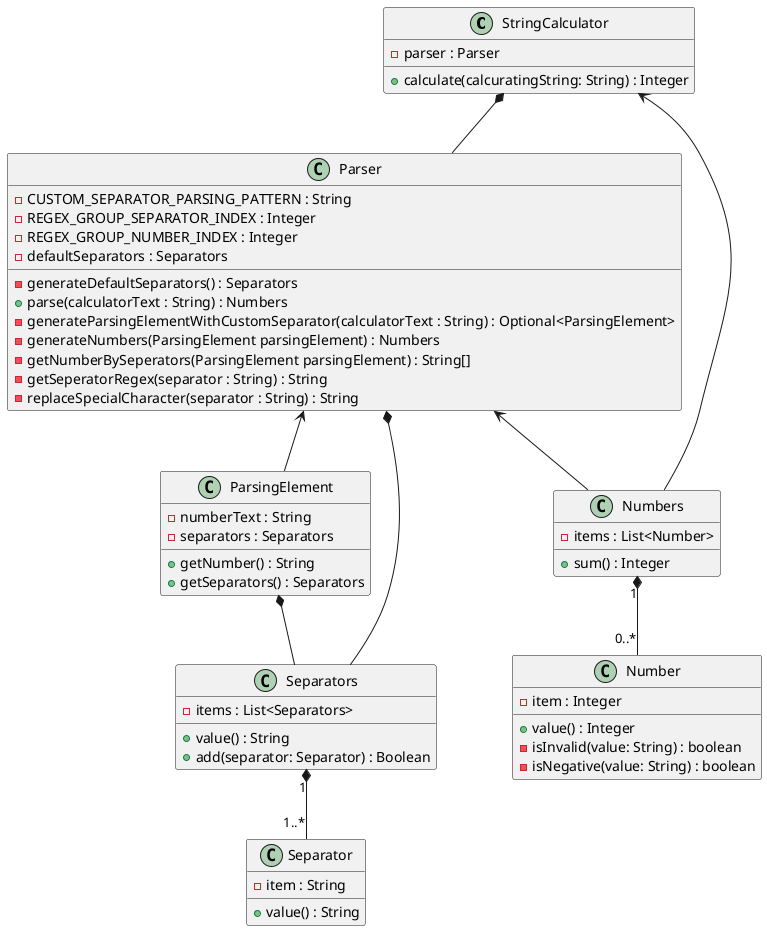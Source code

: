 @startuml StringCalculator
class StringCalculator {
  - parser : Parser

  + calculate(calcuratingString: String) : Integer
}

class Parser {
  - CUSTOM_SEPARATOR_PARSING_PATTERN : String
  - REGEX_GROUP_SEPARATOR_INDEX : Integer
  - REGEX_GROUP_NUMBER_INDEX : Integer
  - defaultSeparators : Separators

  - generateDefaultSeparators() : Separators
  + parse(calculatorText : String) : Numbers
  - generateParsingElementWithCustomSeparator(calculatorText : String) : Optional<ParsingElement>
  - generateNumbers(ParsingElement parsingElement) : Numbers
  - getNumberBySeperators(ParsingElement parsingElement) : String[]
  - getSeperatorRegex(separator : String) : String
  - replaceSpecialCharacter(separator : String) : String
}

class ParsingElement {
  - numberText : String
  - separators : Separators

  + getNumber() : String
  + getSeparators() : Separators
}

class Numbers {
  - items : List<Number>

  + sum() : Integer
}

class Number {
  - item : Integer

  + value() : Integer
  - isInvalid(value: String) : boolean
  - isNegative(value: String) : boolean
}

class Separators {
  - items : List<Separators>

  + value() : String
  + add(separator: Separator) : Boolean
}

class Separator {
  - item : String

  + value() : String
}

StringCalculator *-- Parser
StringCalculator <-- Numbers

ParsingElement *-- Separators

Parser <-- ParsingElement
Parser <-- Numbers
Parser  *--  Separators

Numbers "1" *-- "0..*" Number

Separators "1" *-- "1..*" Separator
@enduml